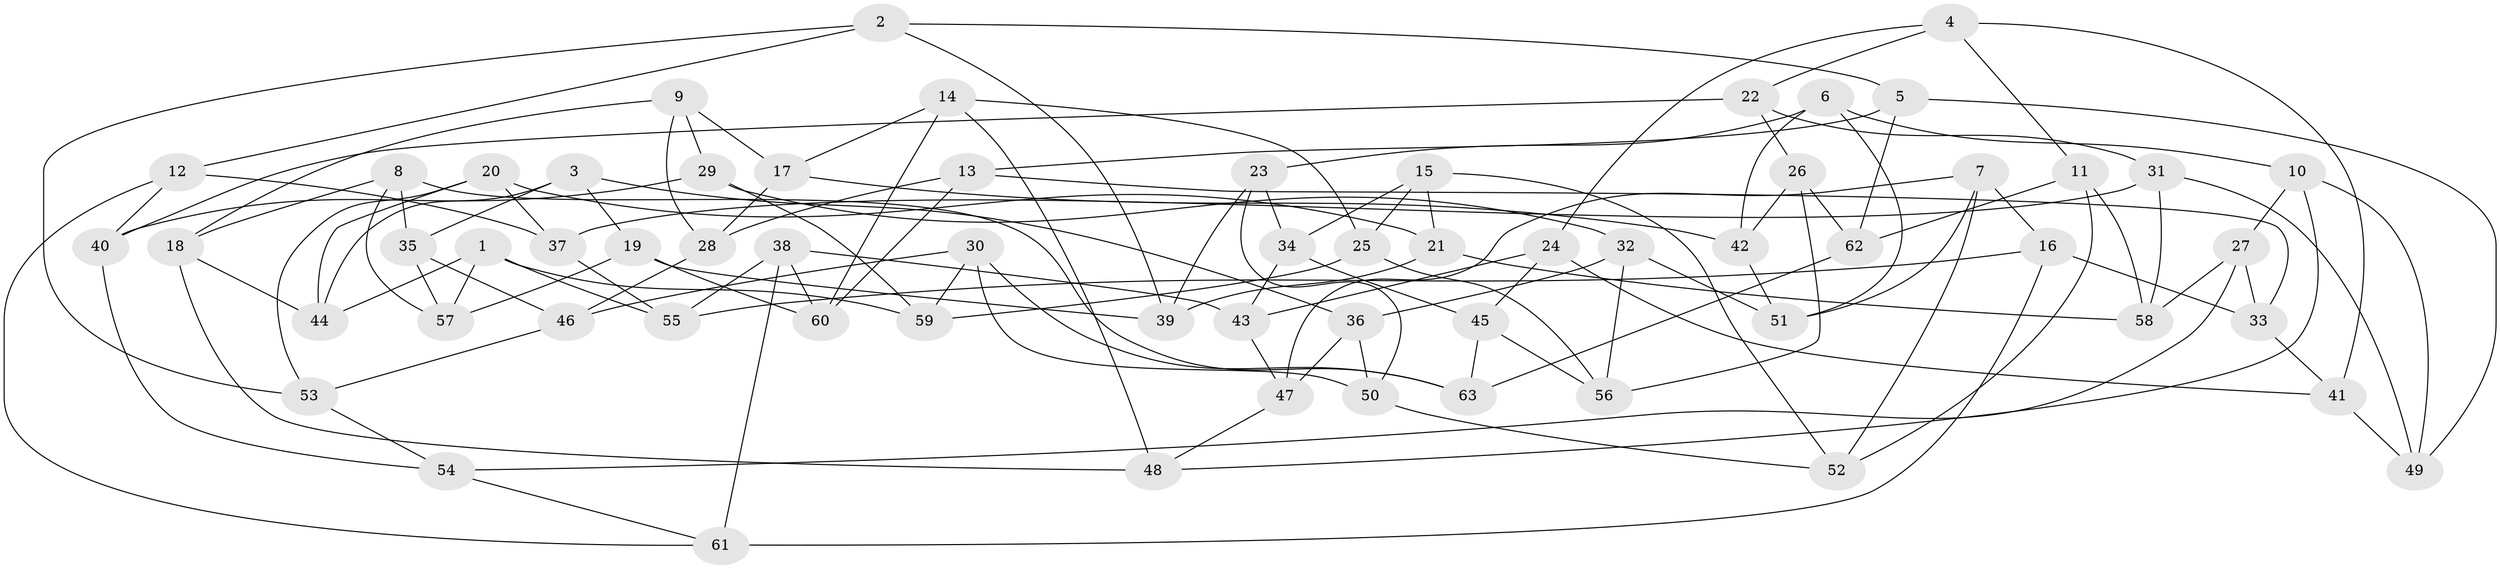 // Generated by graph-tools (version 1.1) at 2025/26/03/09/25 03:26:53]
// undirected, 63 vertices, 126 edges
graph export_dot {
graph [start="1"]
  node [color=gray90,style=filled];
  1;
  2;
  3;
  4;
  5;
  6;
  7;
  8;
  9;
  10;
  11;
  12;
  13;
  14;
  15;
  16;
  17;
  18;
  19;
  20;
  21;
  22;
  23;
  24;
  25;
  26;
  27;
  28;
  29;
  30;
  31;
  32;
  33;
  34;
  35;
  36;
  37;
  38;
  39;
  40;
  41;
  42;
  43;
  44;
  45;
  46;
  47;
  48;
  49;
  50;
  51;
  52;
  53;
  54;
  55;
  56;
  57;
  58;
  59;
  60;
  61;
  62;
  63;
  1 -- 44;
  1 -- 55;
  1 -- 57;
  1 -- 59;
  2 -- 12;
  2 -- 39;
  2 -- 53;
  2 -- 5;
  3 -- 44;
  3 -- 19;
  3 -- 35;
  3 -- 36;
  4 -- 41;
  4 -- 22;
  4 -- 24;
  4 -- 11;
  5 -- 62;
  5 -- 49;
  5 -- 13;
  6 -- 51;
  6 -- 23;
  6 -- 42;
  6 -- 10;
  7 -- 16;
  7 -- 52;
  7 -- 47;
  7 -- 51;
  8 -- 57;
  8 -- 35;
  8 -- 18;
  8 -- 63;
  9 -- 28;
  9 -- 29;
  9 -- 18;
  9 -- 17;
  10 -- 48;
  10 -- 49;
  10 -- 27;
  11 -- 52;
  11 -- 62;
  11 -- 58;
  12 -- 40;
  12 -- 61;
  12 -- 37;
  13 -- 60;
  13 -- 28;
  13 -- 33;
  14 -- 60;
  14 -- 48;
  14 -- 17;
  14 -- 25;
  15 -- 25;
  15 -- 34;
  15 -- 52;
  15 -- 21;
  16 -- 61;
  16 -- 33;
  16 -- 55;
  17 -- 28;
  17 -- 42;
  18 -- 48;
  18 -- 44;
  19 -- 60;
  19 -- 39;
  19 -- 57;
  20 -- 37;
  20 -- 44;
  20 -- 53;
  20 -- 21;
  21 -- 39;
  21 -- 58;
  22 -- 26;
  22 -- 40;
  22 -- 31;
  23 -- 50;
  23 -- 34;
  23 -- 39;
  24 -- 43;
  24 -- 41;
  24 -- 45;
  25 -- 56;
  25 -- 59;
  26 -- 56;
  26 -- 62;
  26 -- 42;
  27 -- 33;
  27 -- 54;
  27 -- 58;
  28 -- 46;
  29 -- 59;
  29 -- 40;
  29 -- 32;
  30 -- 63;
  30 -- 46;
  30 -- 59;
  30 -- 50;
  31 -- 49;
  31 -- 58;
  31 -- 37;
  32 -- 56;
  32 -- 36;
  32 -- 51;
  33 -- 41;
  34 -- 43;
  34 -- 45;
  35 -- 57;
  35 -- 46;
  36 -- 47;
  36 -- 50;
  37 -- 55;
  38 -- 55;
  38 -- 60;
  38 -- 43;
  38 -- 61;
  40 -- 54;
  41 -- 49;
  42 -- 51;
  43 -- 47;
  45 -- 56;
  45 -- 63;
  46 -- 53;
  47 -- 48;
  50 -- 52;
  53 -- 54;
  54 -- 61;
  62 -- 63;
}
